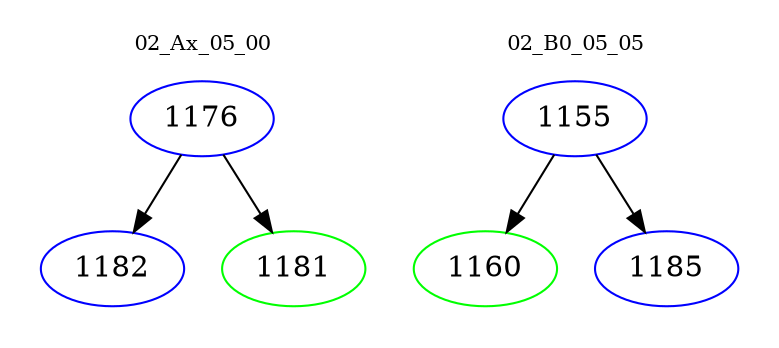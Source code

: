 digraph{
subgraph cluster_0 {
color = white
label = "02_Ax_05_00";
fontsize=10;
T0_1176 [label="1176", color="blue"]
T0_1176 -> T0_1182 [color="black"]
T0_1182 [label="1182", color="blue"]
T0_1176 -> T0_1181 [color="black"]
T0_1181 [label="1181", color="green"]
}
subgraph cluster_1 {
color = white
label = "02_B0_05_05";
fontsize=10;
T1_1155 [label="1155", color="blue"]
T1_1155 -> T1_1160 [color="black"]
T1_1160 [label="1160", color="green"]
T1_1155 -> T1_1185 [color="black"]
T1_1185 [label="1185", color="blue"]
}
}
